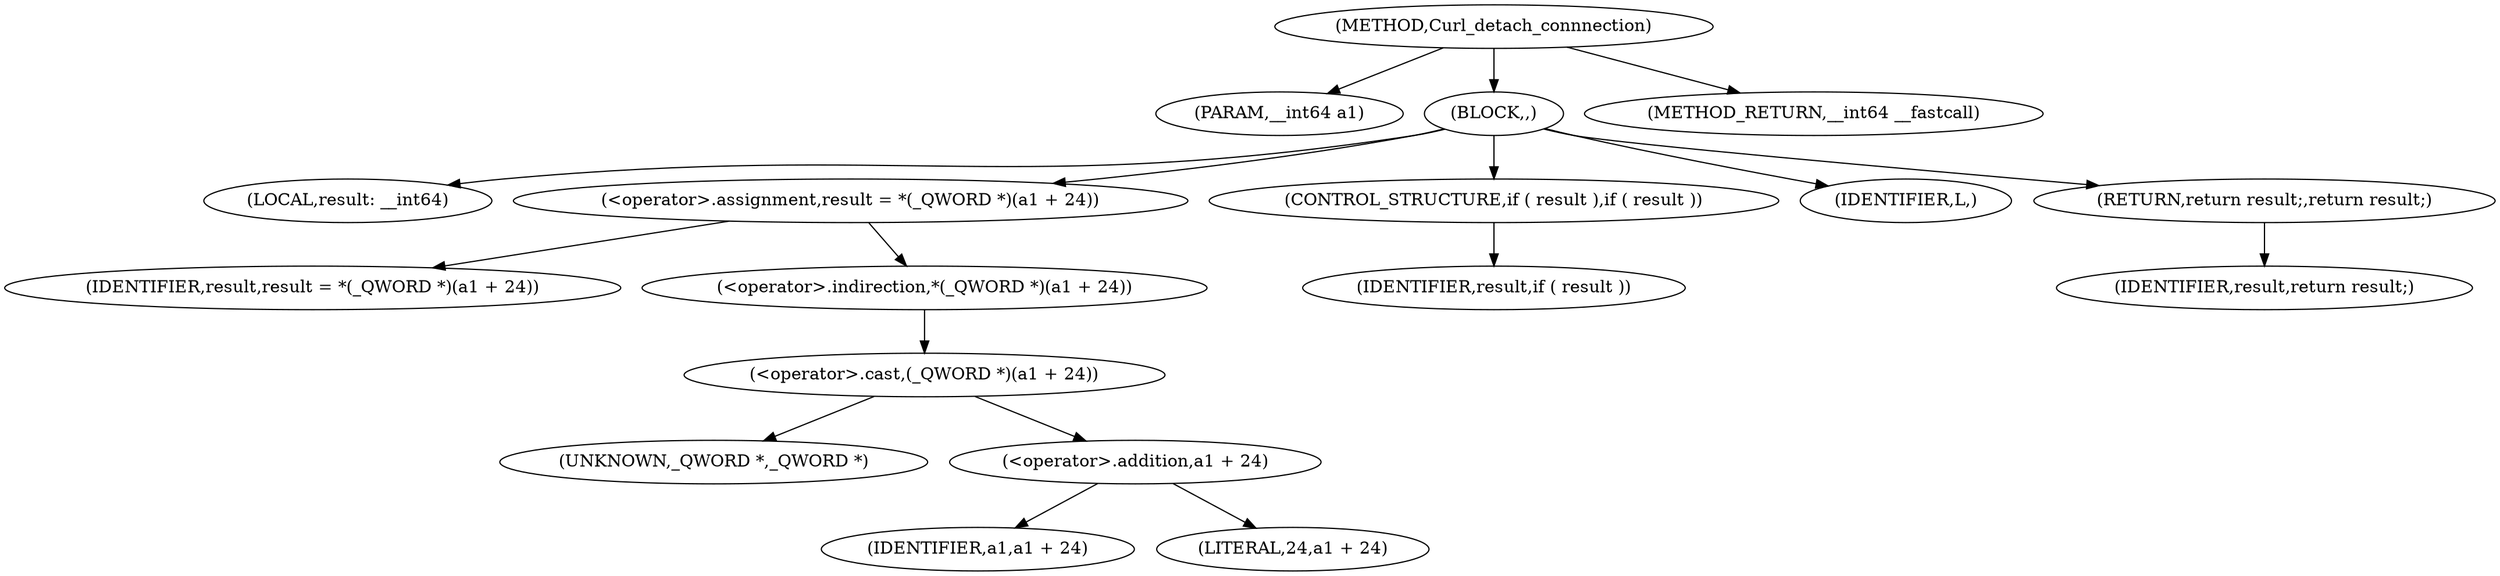 digraph Curl_detach_connnection {  
"1000102" [label = "(METHOD,Curl_detach_connnection)" ]
"1000103" [label = "(PARAM,__int64 a1)" ]
"1000104" [label = "(BLOCK,,)" ]
"1000105" [label = "(LOCAL,result: __int64)" ]
"1000106" [label = "(<operator>.assignment,result = *(_QWORD *)(a1 + 24))" ]
"1000107" [label = "(IDENTIFIER,result,result = *(_QWORD *)(a1 + 24))" ]
"1000108" [label = "(<operator>.indirection,*(_QWORD *)(a1 + 24))" ]
"1000109" [label = "(<operator>.cast,(_QWORD *)(a1 + 24))" ]
"1000110" [label = "(UNKNOWN,_QWORD *,_QWORD *)" ]
"1000111" [label = "(<operator>.addition,a1 + 24)" ]
"1000112" [label = "(IDENTIFIER,a1,a1 + 24)" ]
"1000113" [label = "(LITERAL,24,a1 + 24)" ]
"1000114" [label = "(CONTROL_STRUCTURE,if ( result ),if ( result ))" ]
"1000115" [label = "(IDENTIFIER,result,if ( result ))" ]
"1000116" [label = "(IDENTIFIER,L,)" ]
"1000117" [label = "(RETURN,return result;,return result;)" ]
"1000118" [label = "(IDENTIFIER,result,return result;)" ]
"1000119" [label = "(METHOD_RETURN,__int64 __fastcall)" ]
  "1000102" -> "1000103" 
  "1000102" -> "1000104" 
  "1000102" -> "1000119" 
  "1000104" -> "1000105" 
  "1000104" -> "1000106" 
  "1000104" -> "1000114" 
  "1000104" -> "1000116" 
  "1000104" -> "1000117" 
  "1000106" -> "1000107" 
  "1000106" -> "1000108" 
  "1000108" -> "1000109" 
  "1000109" -> "1000110" 
  "1000109" -> "1000111" 
  "1000111" -> "1000112" 
  "1000111" -> "1000113" 
  "1000114" -> "1000115" 
  "1000117" -> "1000118" 
}
